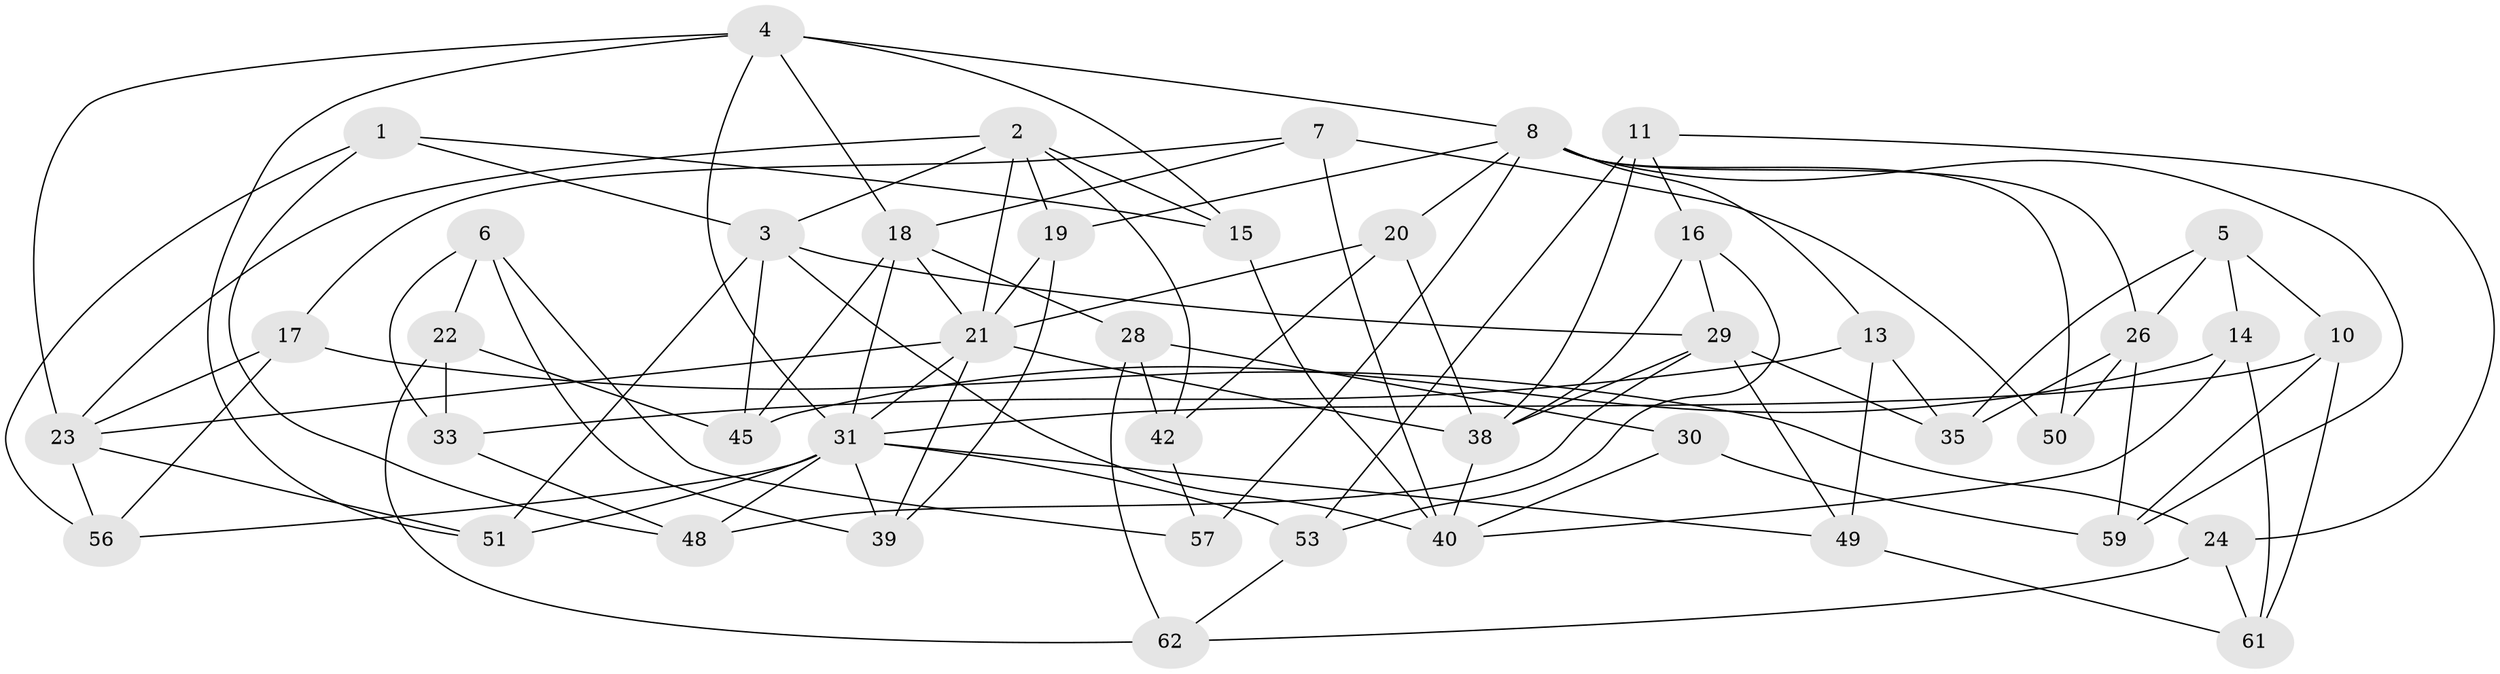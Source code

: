 // original degree distribution, {4: 1.0}
// Generated by graph-tools (version 1.1) at 2025/20/03/04/25 18:20:59]
// undirected, 44 vertices, 102 edges
graph export_dot {
graph [start="1"]
  node [color=gray90,style=filled];
  1;
  2 [super="+32"];
  3 [super="+63"];
  4 [super="+37"];
  5;
  6;
  7 [super="+52"];
  8 [super="+9+12+58"];
  10;
  11;
  13;
  14;
  15;
  16;
  17;
  18 [super="+55"];
  19;
  20;
  21 [super="+27+25"];
  22;
  23 [super="+41"];
  24;
  26 [super="+36"];
  28;
  29 [super="+44+60"];
  30;
  31 [super="+43+34"];
  33;
  35;
  38 [super="+64"];
  39;
  40 [super="+46+47"];
  42;
  45;
  48;
  49;
  50;
  51;
  53;
  56;
  57;
  59;
  61;
  62;
  1 -- 3;
  1 -- 48;
  1 -- 56;
  1 -- 15;
  2 -- 3;
  2 -- 19;
  2 -- 23;
  2 -- 42;
  2 -- 15;
  2 -- 21;
  3 -- 51;
  3 -- 45;
  3 -- 29;
  3 -- 40;
  4 -- 31;
  4 -- 51;
  4 -- 18;
  4 -- 15;
  4 -- 23;
  4 -- 8;
  5 -- 10;
  5 -- 14;
  5 -- 26;
  5 -- 35;
  6 -- 22;
  6 -- 39;
  6 -- 33;
  6 -- 57;
  7 -- 50 [weight=2];
  7 -- 18;
  7 -- 40 [weight=2];
  7 -- 17;
  8 -- 57 [weight=2];
  8 -- 20;
  8 -- 26 [weight=2];
  8 -- 19;
  8 -- 50;
  8 -- 59;
  8 -- 13;
  10 -- 61;
  10 -- 59;
  10 -- 31;
  11 -- 38;
  11 -- 53;
  11 -- 16;
  11 -- 24;
  13 -- 35;
  13 -- 49;
  13 -- 33;
  14 -- 61;
  14 -- 45;
  14 -- 40;
  15 -- 40;
  16 -- 53;
  16 -- 38;
  16 -- 29;
  17 -- 23;
  17 -- 24;
  17 -- 56;
  18 -- 21;
  18 -- 45;
  18 -- 28;
  18 -- 31;
  19 -- 39;
  19 -- 21;
  20 -- 38;
  20 -- 42;
  20 -- 21;
  21 -- 39;
  21 -- 31;
  21 -- 23;
  21 -- 38;
  22 -- 62;
  22 -- 45;
  22 -- 33;
  23 -- 51;
  23 -- 56;
  24 -- 61;
  24 -- 62;
  26 -- 50;
  26 -- 59;
  26 -- 35;
  28 -- 42;
  28 -- 62;
  28 -- 30;
  29 -- 49;
  29 -- 48;
  29 -- 35;
  29 -- 38;
  30 -- 59;
  30 -- 40 [weight=2];
  31 -- 56;
  31 -- 48;
  31 -- 51;
  31 -- 49;
  31 -- 53;
  31 -- 39;
  33 -- 48;
  38 -- 40;
  42 -- 57;
  49 -- 61;
  53 -- 62;
}
